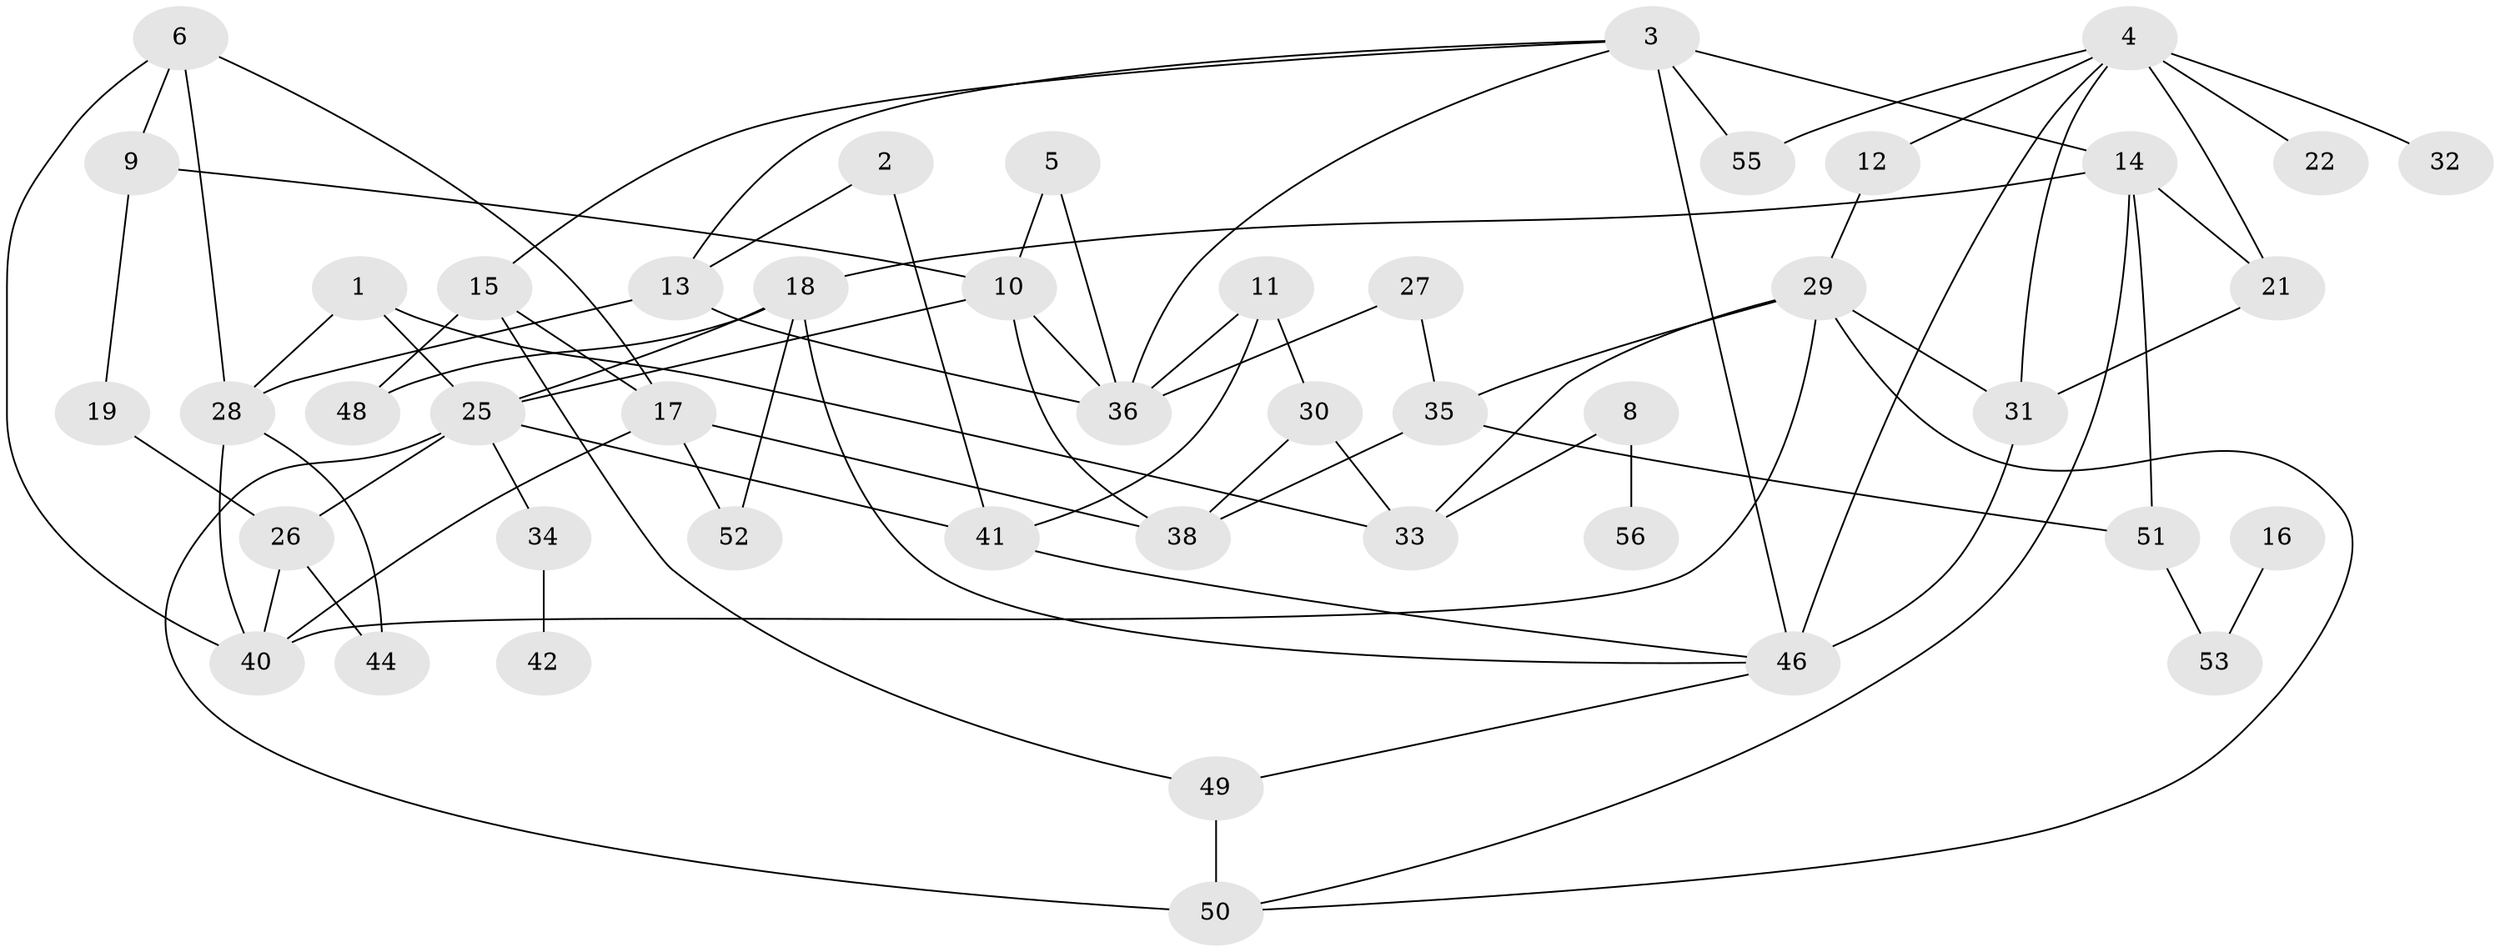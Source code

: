 // original degree distribution, {3: 0.19642857142857142, 1: 0.16964285714285715, 5: 0.05357142857142857, 2: 0.32142857142857145, 4: 0.14285714285714285, 0: 0.08035714285714286, 7: 0.008928571428571428, 6: 0.026785714285714284}
// Generated by graph-tools (version 1.1) at 2025/48/03/04/25 22:48:09]
// undirected, 46 vertices, 79 edges
graph export_dot {
  node [color=gray90,style=filled];
  1;
  2;
  3;
  4;
  5;
  6;
  8;
  9;
  10;
  11;
  12;
  13;
  14;
  15;
  16;
  17;
  18;
  19;
  21;
  22;
  25;
  26;
  27;
  28;
  29;
  30;
  31;
  32;
  33;
  34;
  35;
  36;
  38;
  40;
  41;
  42;
  44;
  46;
  48;
  49;
  50;
  51;
  52;
  53;
  55;
  56;
  1 -- 25 [weight=1.0];
  1 -- 28 [weight=1.0];
  1 -- 33 [weight=1.0];
  2 -- 13 [weight=1.0];
  2 -- 41 [weight=1.0];
  3 -- 13 [weight=1.0];
  3 -- 14 [weight=1.0];
  3 -- 15 [weight=1.0];
  3 -- 36 [weight=1.0];
  3 -- 46 [weight=2.0];
  3 -- 55 [weight=1.0];
  4 -- 12 [weight=1.0];
  4 -- 21 [weight=1.0];
  4 -- 22 [weight=2.0];
  4 -- 31 [weight=1.0];
  4 -- 32 [weight=1.0];
  4 -- 46 [weight=1.0];
  4 -- 55 [weight=1.0];
  5 -- 10 [weight=1.0];
  5 -- 36 [weight=1.0];
  6 -- 9 [weight=1.0];
  6 -- 17 [weight=1.0];
  6 -- 28 [weight=1.0];
  6 -- 40 [weight=1.0];
  8 -- 33 [weight=1.0];
  8 -- 56 [weight=1.0];
  9 -- 10 [weight=1.0];
  9 -- 19 [weight=1.0];
  10 -- 25 [weight=1.0];
  10 -- 36 [weight=1.0];
  10 -- 38 [weight=1.0];
  11 -- 30 [weight=1.0];
  11 -- 36 [weight=1.0];
  11 -- 41 [weight=1.0];
  12 -- 29 [weight=1.0];
  13 -- 28 [weight=1.0];
  13 -- 36 [weight=1.0];
  14 -- 18 [weight=1.0];
  14 -- 21 [weight=1.0];
  14 -- 50 [weight=1.0];
  14 -- 51 [weight=1.0];
  15 -- 17 [weight=1.0];
  15 -- 48 [weight=1.0];
  15 -- 49 [weight=1.0];
  16 -- 53 [weight=1.0];
  17 -- 38 [weight=1.0];
  17 -- 40 [weight=1.0];
  17 -- 52 [weight=1.0];
  18 -- 25 [weight=1.0];
  18 -- 46 [weight=1.0];
  18 -- 48 [weight=1.0];
  18 -- 52 [weight=1.0];
  19 -- 26 [weight=1.0];
  21 -- 31 [weight=2.0];
  25 -- 26 [weight=1.0];
  25 -- 34 [weight=1.0];
  25 -- 41 [weight=1.0];
  25 -- 50 [weight=2.0];
  26 -- 40 [weight=1.0];
  26 -- 44 [weight=1.0];
  27 -- 35 [weight=1.0];
  27 -- 36 [weight=1.0];
  28 -- 40 [weight=1.0];
  28 -- 44 [weight=1.0];
  29 -- 31 [weight=1.0];
  29 -- 33 [weight=1.0];
  29 -- 35 [weight=1.0];
  29 -- 40 [weight=1.0];
  29 -- 50 [weight=1.0];
  30 -- 33 [weight=1.0];
  30 -- 38 [weight=1.0];
  31 -- 46 [weight=2.0];
  34 -- 42 [weight=1.0];
  35 -- 38 [weight=1.0];
  35 -- 51 [weight=1.0];
  41 -- 46 [weight=1.0];
  46 -- 49 [weight=1.0];
  49 -- 50 [weight=1.0];
  51 -- 53 [weight=1.0];
}
